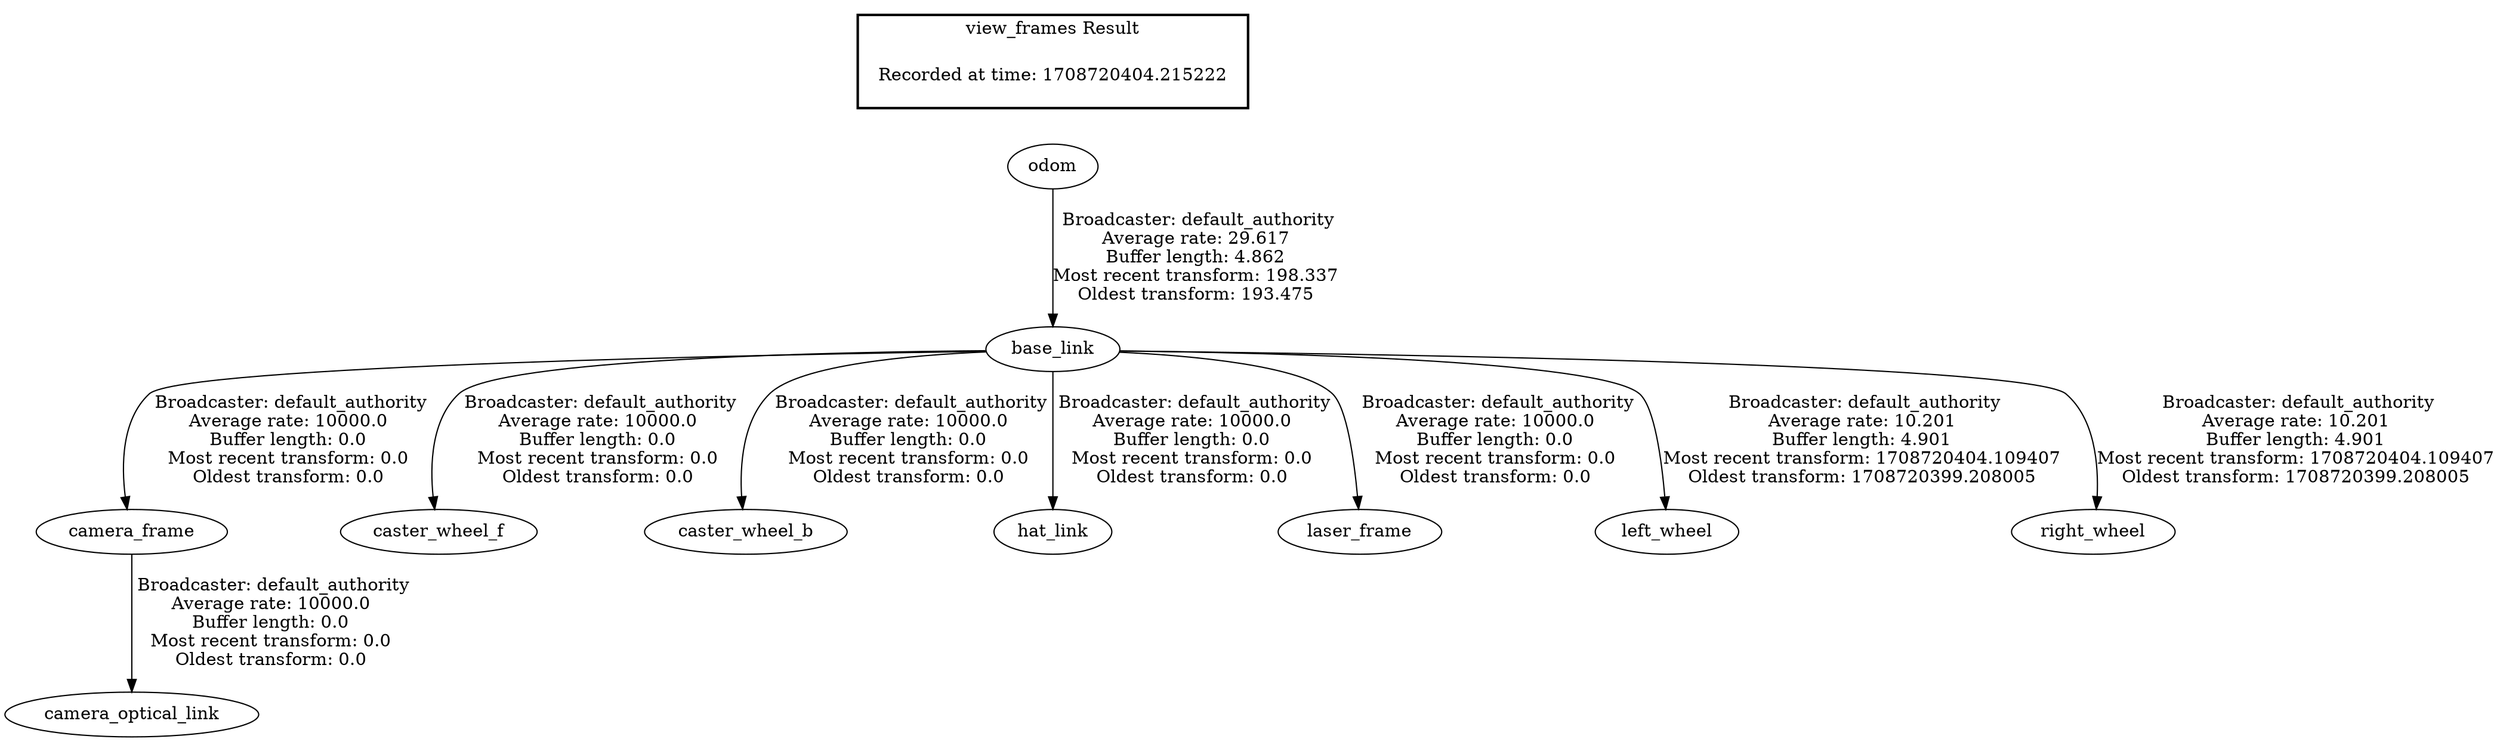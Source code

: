 digraph G {
"odom" -> "base_link"[label=" Broadcaster: default_authority\nAverage rate: 29.617\nBuffer length: 4.862\nMost recent transform: 198.337\nOldest transform: 193.475\n"];
"base_link" -> "camera_frame"[label=" Broadcaster: default_authority\nAverage rate: 10000.0\nBuffer length: 0.0\nMost recent transform: 0.0\nOldest transform: 0.0\n"];
"camera_frame" -> "camera_optical_link"[label=" Broadcaster: default_authority\nAverage rate: 10000.0\nBuffer length: 0.0\nMost recent transform: 0.0\nOldest transform: 0.0\n"];
"base_link" -> "caster_wheel_f"[label=" Broadcaster: default_authority\nAverage rate: 10000.0\nBuffer length: 0.0\nMost recent transform: 0.0\nOldest transform: 0.0\n"];
"base_link" -> "caster_wheel_b"[label=" Broadcaster: default_authority\nAverage rate: 10000.0\nBuffer length: 0.0\nMost recent transform: 0.0\nOldest transform: 0.0\n"];
"base_link" -> "hat_link"[label=" Broadcaster: default_authority\nAverage rate: 10000.0\nBuffer length: 0.0\nMost recent transform: 0.0\nOldest transform: 0.0\n"];
"base_link" -> "laser_frame"[label=" Broadcaster: default_authority\nAverage rate: 10000.0\nBuffer length: 0.0\nMost recent transform: 0.0\nOldest transform: 0.0\n"];
"base_link" -> "left_wheel"[label=" Broadcaster: default_authority\nAverage rate: 10.201\nBuffer length: 4.901\nMost recent transform: 1708720404.109407\nOldest transform: 1708720399.208005\n"];
"base_link" -> "right_wheel"[label=" Broadcaster: default_authority\nAverage rate: 10.201\nBuffer length: 4.901\nMost recent transform: 1708720404.109407\nOldest transform: 1708720399.208005\n"];
edge [style=invis];
 subgraph cluster_legend { style=bold; color=black; label ="view_frames Result";
"Recorded at time: 1708720404.215222"[ shape=plaintext ] ;
}->"odom";
}